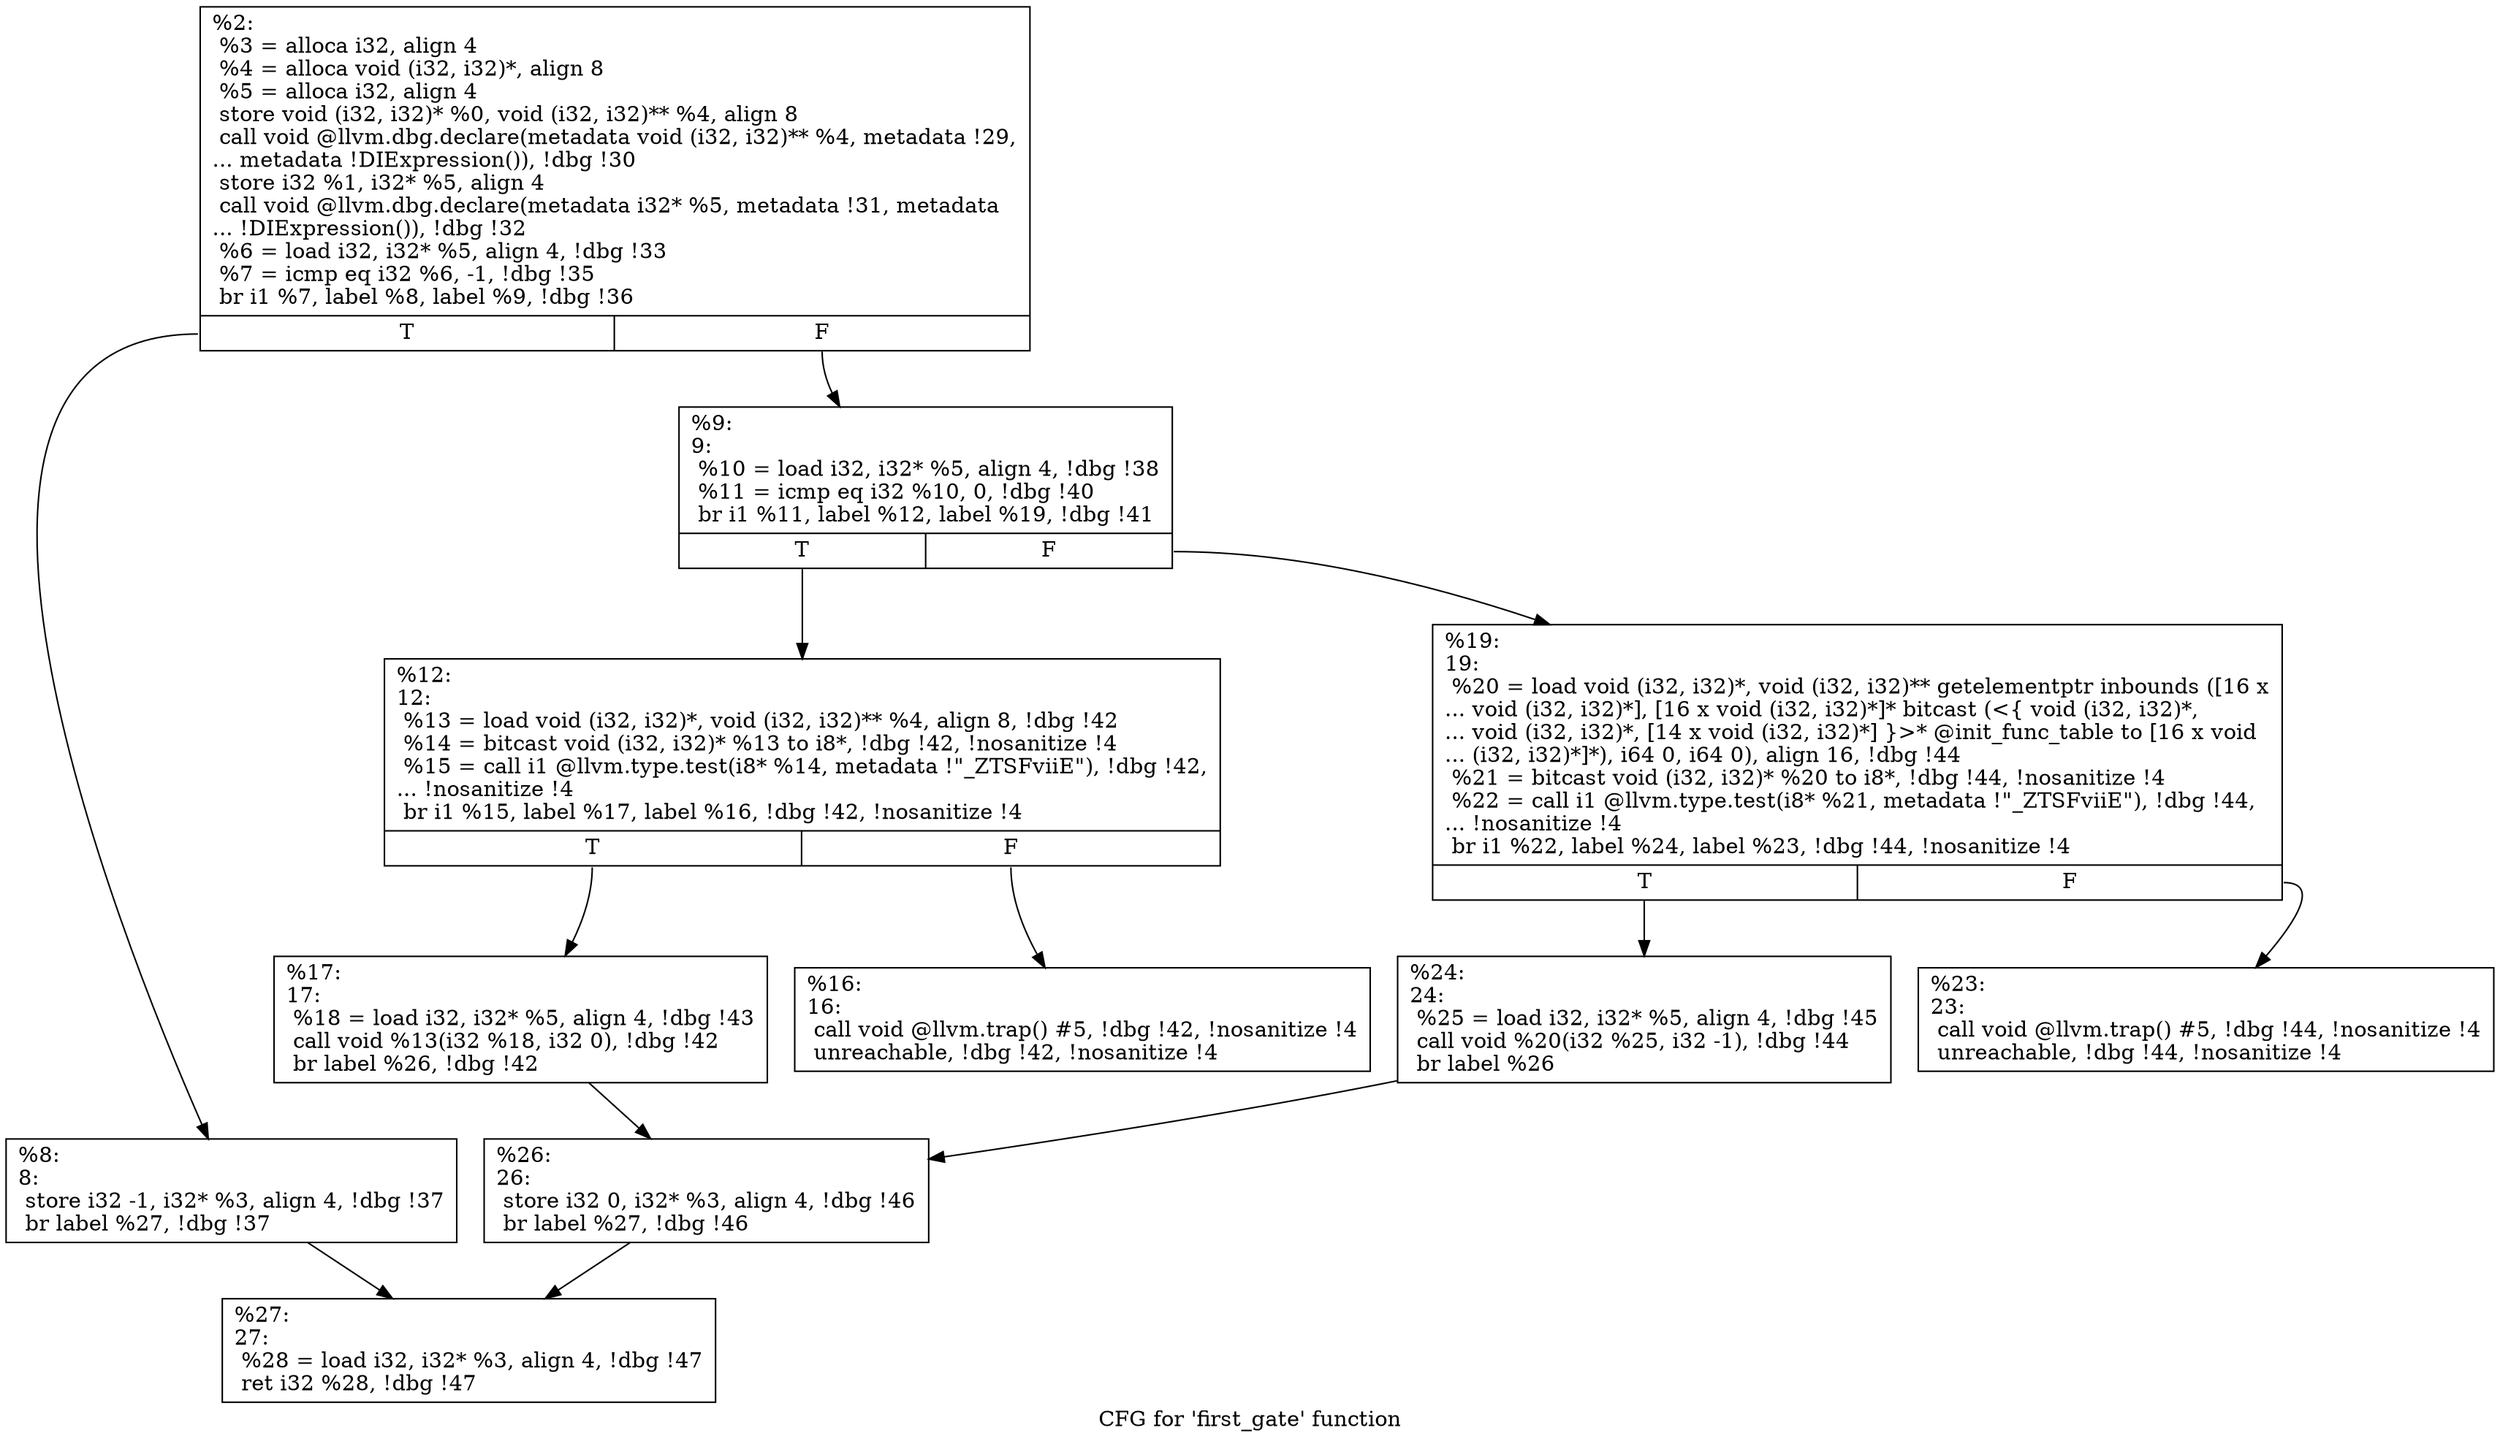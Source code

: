 digraph "CFG for 'first_gate' function" {
	label="CFG for 'first_gate' function";

	Node0x1cf6cd0 [shape=record,label="{%2:\l  %3 = alloca i32, align 4\l  %4 = alloca void (i32, i32)*, align 8\l  %5 = alloca i32, align 4\l  store void (i32, i32)* %0, void (i32, i32)** %4, align 8\l  call void @llvm.dbg.declare(metadata void (i32, i32)** %4, metadata !29,\l... metadata !DIExpression()), !dbg !30\l  store i32 %1, i32* %5, align 4\l  call void @llvm.dbg.declare(metadata i32* %5, metadata !31, metadata\l... !DIExpression()), !dbg !32\l  %6 = load i32, i32* %5, align 4, !dbg !33\l  %7 = icmp eq i32 %6, -1, !dbg !35\l  br i1 %7, label %8, label %9, !dbg !36\l|{<s0>T|<s1>F}}"];
	Node0x1cf6cd0:s0 -> Node0x1cf7b20;
	Node0x1cf6cd0:s1 -> Node0x1cf7bb0;
	Node0x1cf7b20 [shape=record,label="{%8:\l8:                                                \l  store i32 -1, i32* %3, align 4, !dbg !37\l  br label %27, !dbg !37\l}"];
	Node0x1cf7b20 -> Node0x1cf6e50;
	Node0x1cf7bb0 [shape=record,label="{%9:\l9:                                                \l  %10 = load i32, i32* %5, align 4, !dbg !38\l  %11 = icmp eq i32 %10, 0, !dbg !40\l  br i1 %11, label %12, label %19, !dbg !41\l|{<s0>T|<s1>F}}"];
	Node0x1cf7bb0:s0 -> Node0x1cf8960;
	Node0x1cf7bb0:s1 -> Node0x1cf89f0;
	Node0x1cf8960 [shape=record,label="{%12:\l12:                                               \l  %13 = load void (i32, i32)*, void (i32, i32)** %4, align 8, !dbg !42\l  %14 = bitcast void (i32, i32)* %13 to i8*, !dbg !42, !nosanitize !4\l  %15 = call i1 @llvm.type.test(i8* %14, metadata !\"_ZTSFviiE\"), !dbg !42,\l... !nosanitize !4\l  br i1 %15, label %17, label %16, !dbg !42, !nosanitize !4\l|{<s0>T|<s1>F}}"];
	Node0x1cf8960:s0 -> Node0x1cf9510;
	Node0x1cf8960:s1 -> Node0x1cf95a0;
	Node0x1cf95a0 [shape=record,label="{%16:\l16:                                               \l  call void @llvm.trap() #5, !dbg !42, !nosanitize !4\l  unreachable, !dbg !42, !nosanitize !4\l}"];
	Node0x1cf9510 [shape=record,label="{%17:\l17:                                               \l  %18 = load i32, i32* %5, align 4, !dbg !43\l  call void %13(i32 %18, i32 0), !dbg !42\l  br label %26, !dbg !42\l}"];
	Node0x1cf9510 -> Node0x1cf99d0;
	Node0x1cf89f0 [shape=record,label="{%19:\l19:                                               \l  %20 = load void (i32, i32)*, void (i32, i32)** getelementptr inbounds ([16 x\l... void (i32, i32)*], [16 x void (i32, i32)*]* bitcast (\<\{ void (i32, i32)*,\l... void (i32, i32)*, [14 x void (i32, i32)*] \}\>* @init_func_table to [16 x void\l... (i32, i32)*]*), i64 0, i64 0), align 16, !dbg !44\l  %21 = bitcast void (i32, i32)* %20 to i8*, !dbg !44, !nosanitize !4\l  %22 = call i1 @llvm.type.test(i8* %21, metadata !\"_ZTSFviiE\"), !dbg !44,\l... !nosanitize !4\l  br i1 %22, label %24, label %23, !dbg !44, !nosanitize !4\l|{<s0>T|<s1>F}}"];
	Node0x1cf89f0:s0 -> Node0x1cfa450;
	Node0x1cf89f0:s1 -> Node0x1cfa4e0;
	Node0x1cfa4e0 [shape=record,label="{%23:\l23:                                               \l  call void @llvm.trap() #5, !dbg !44, !nosanitize !4\l  unreachable, !dbg !44, !nosanitize !4\l}"];
	Node0x1cfa450 [shape=record,label="{%24:\l24:                                               \l  %25 = load i32, i32* %5, align 4, !dbg !45\l  call void %20(i32 %25, i32 -1), !dbg !44\l  br label %26\l}"];
	Node0x1cfa450 -> Node0x1cf99d0;
	Node0x1cf99d0 [shape=record,label="{%26:\l26:                                               \l  store i32 0, i32* %3, align 4, !dbg !46\l  br label %27, !dbg !46\l}"];
	Node0x1cf99d0 -> Node0x1cf6e50;
	Node0x1cf6e50 [shape=record,label="{%27:\l27:                                               \l  %28 = load i32, i32* %3, align 4, !dbg !47\l  ret i32 %28, !dbg !47\l}"];
}

